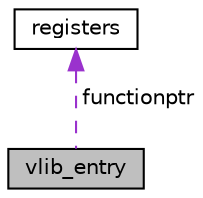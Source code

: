 digraph "vlib_entry"
{
  edge [fontname="Helvetica",fontsize="10",labelfontname="Helvetica",labelfontsize="10"];
  node [fontname="Helvetica",fontsize="10",shape=record];
  Node1 [label="vlib_entry",height=0.2,width=0.4,color="black", fillcolor="grey75", style="filled", fontcolor="black"];
  Node2 -> Node1 [dir="back",color="darkorchid3",fontsize="10",style="dashed",label=" functionptr" ,fontname="Helvetica"];
  Node2 [label="registers",height=0.2,width=0.4,color="black", fillcolor="white", style="filled",URL="$a00254.html",tooltip="Struct for Interrupt Registers. "];
}
